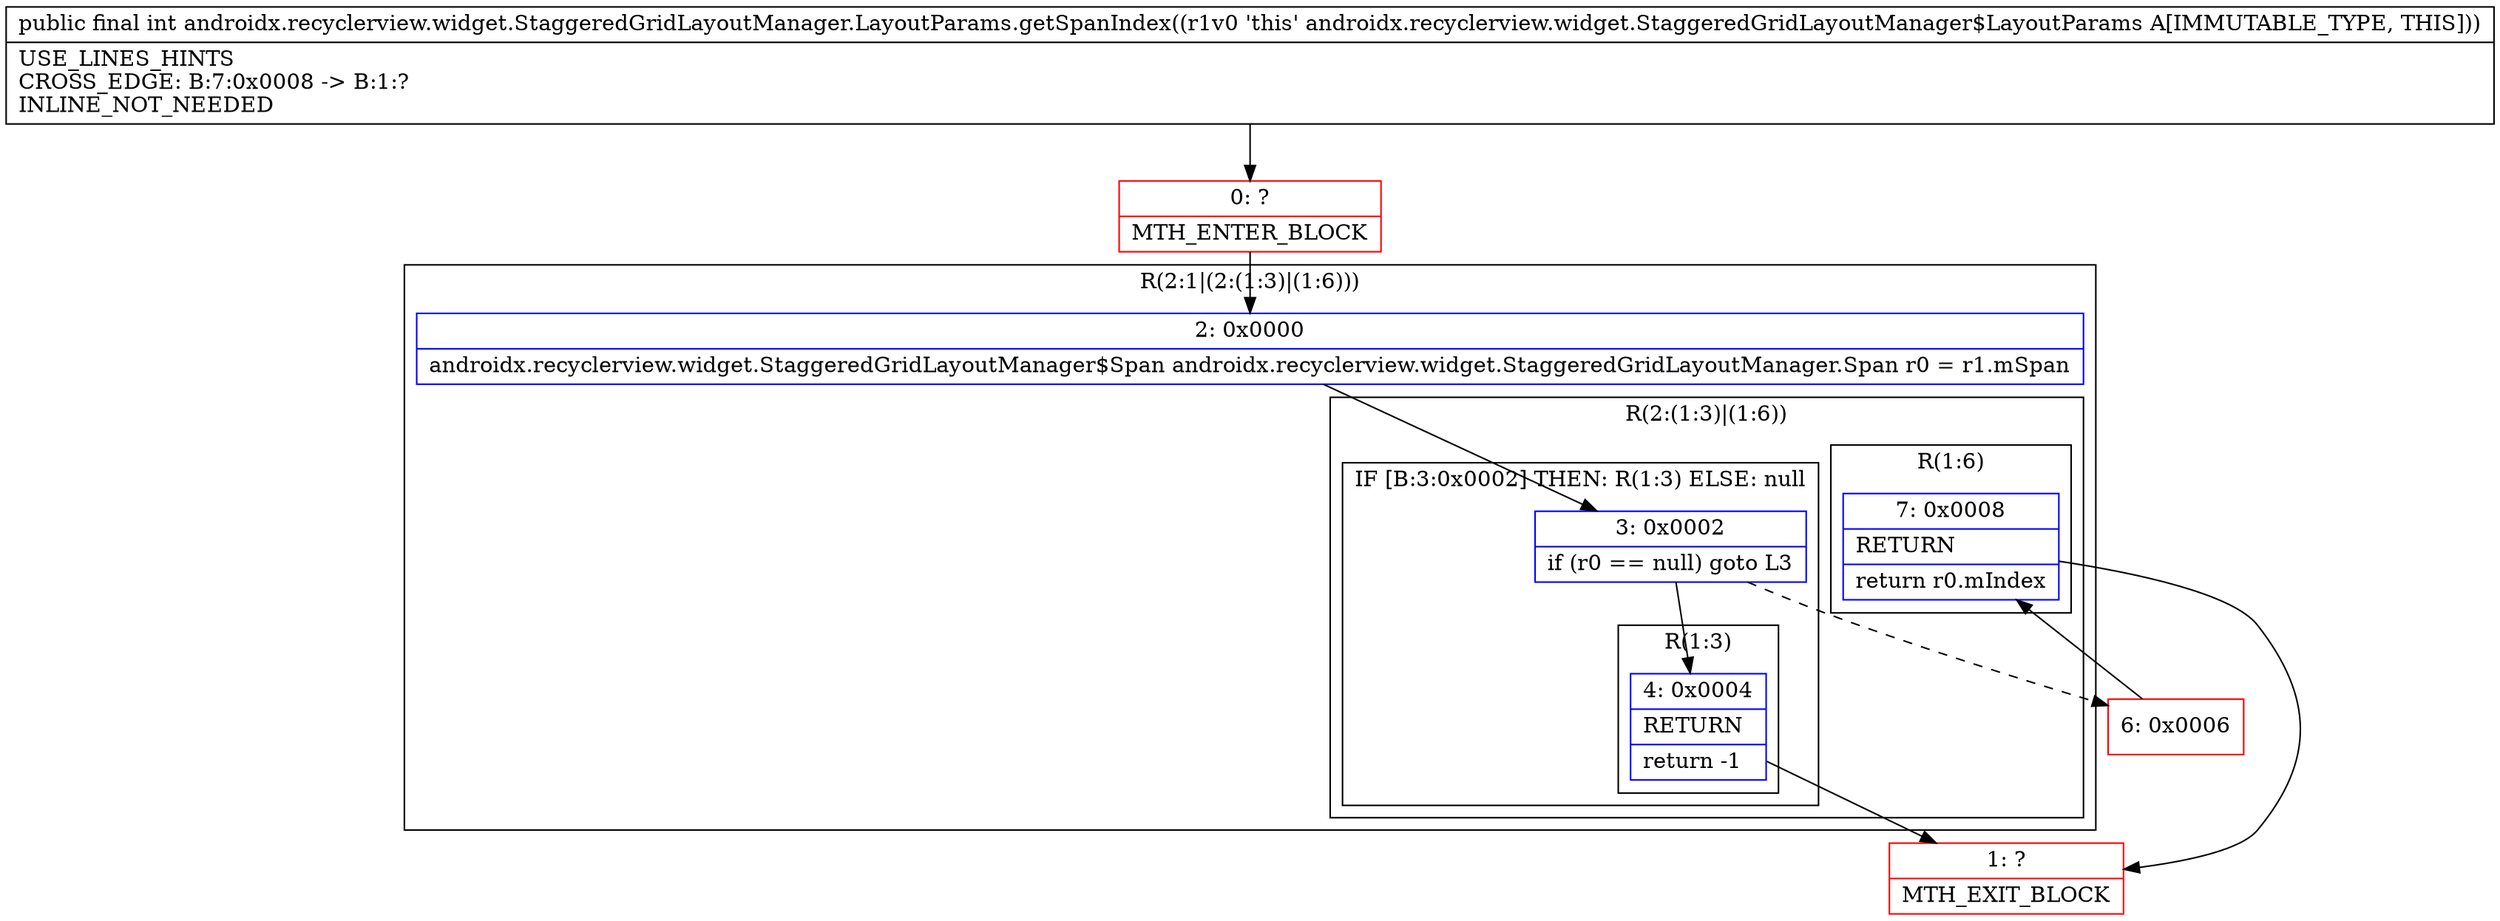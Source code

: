 digraph "CFG forandroidx.recyclerview.widget.StaggeredGridLayoutManager.LayoutParams.getSpanIndex()I" {
subgraph cluster_Region_1848147621 {
label = "R(2:1|(2:(1:3)|(1:6)))";
node [shape=record,color=blue];
Node_2 [shape=record,label="{2\:\ 0x0000|androidx.recyclerview.widget.StaggeredGridLayoutManager$Span androidx.recyclerview.widget.StaggeredGridLayoutManager.Span r0 = r1.mSpan\l}"];
subgraph cluster_Region_1388031019 {
label = "R(2:(1:3)|(1:6))";
node [shape=record,color=blue];
subgraph cluster_IfRegion_1751226132 {
label = "IF [B:3:0x0002] THEN: R(1:3) ELSE: null";
node [shape=record,color=blue];
Node_3 [shape=record,label="{3\:\ 0x0002|if (r0 == null) goto L3\l}"];
subgraph cluster_Region_740063035 {
label = "R(1:3)";
node [shape=record,color=blue];
Node_4 [shape=record,label="{4\:\ 0x0004|RETURN\l|return \-1\l}"];
}
}
subgraph cluster_Region_60001605 {
label = "R(1:6)";
node [shape=record,color=blue];
Node_7 [shape=record,label="{7\:\ 0x0008|RETURN\l|return r0.mIndex\l}"];
}
}
}
Node_0 [shape=record,color=red,label="{0\:\ ?|MTH_ENTER_BLOCK\l}"];
Node_1 [shape=record,color=red,label="{1\:\ ?|MTH_EXIT_BLOCK\l}"];
Node_6 [shape=record,color=red,label="{6\:\ 0x0006}"];
MethodNode[shape=record,label="{public final int androidx.recyclerview.widget.StaggeredGridLayoutManager.LayoutParams.getSpanIndex((r1v0 'this' androidx.recyclerview.widget.StaggeredGridLayoutManager$LayoutParams A[IMMUTABLE_TYPE, THIS]))  | USE_LINES_HINTS\lCROSS_EDGE: B:7:0x0008 \-\> B:1:?\lINLINE_NOT_NEEDED\l}"];
MethodNode -> Node_0;Node_2 -> Node_3;
Node_3 -> Node_4;
Node_3 -> Node_6[style=dashed];
Node_4 -> Node_1;
Node_7 -> Node_1;
Node_0 -> Node_2;
Node_6 -> Node_7;
}

